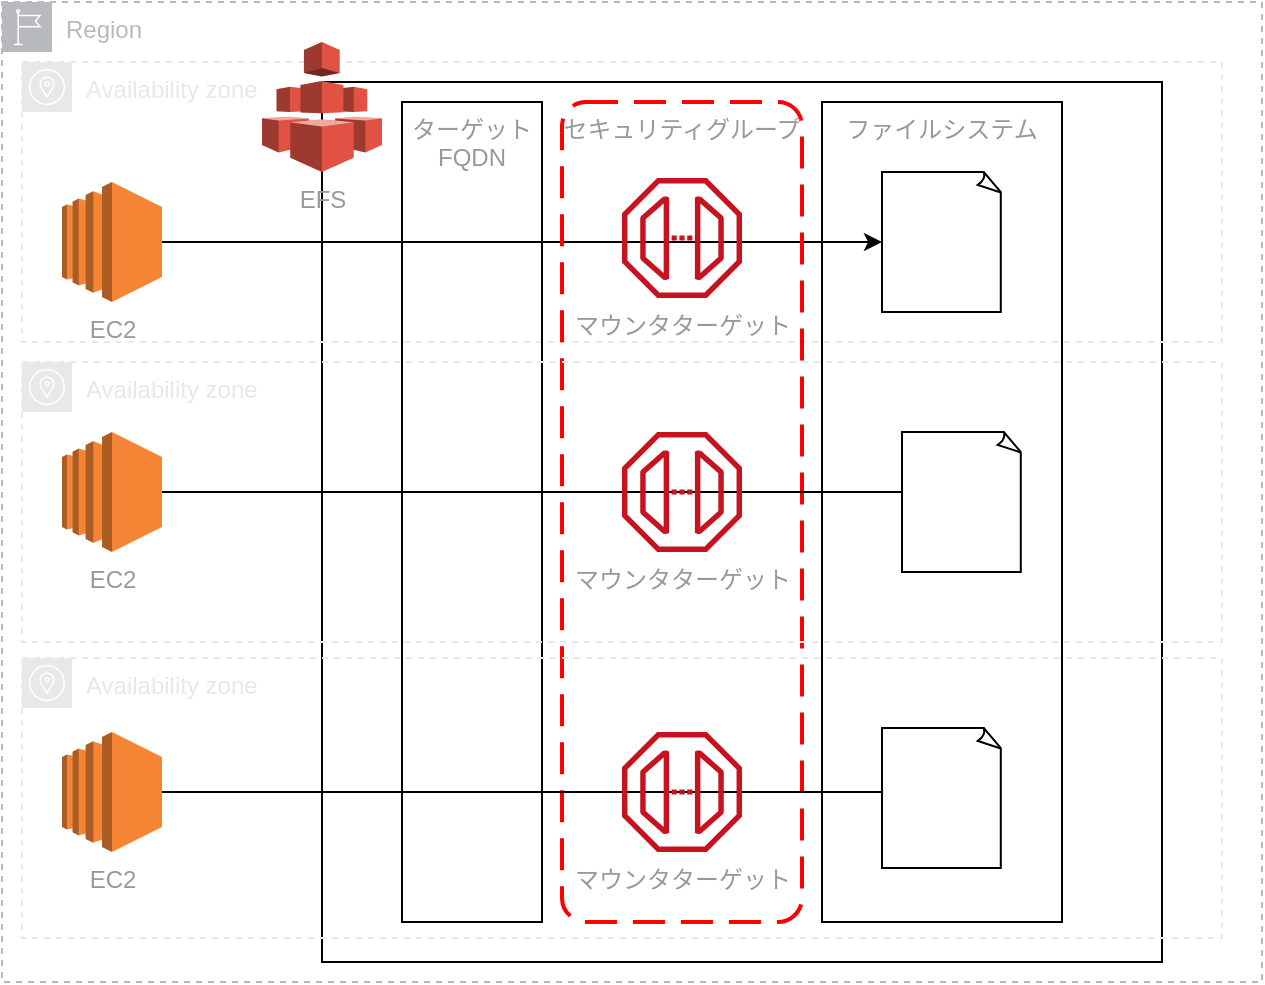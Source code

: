 <mxfile>
    <diagram id="18Yam5CqPNlsGFHrWVM9" name="EFSの構成要素">
        <mxGraphModel dx="1422" dy="830" grid="1" gridSize="10" guides="1" tooltips="1" connect="1" arrows="1" fold="1" page="1" pageScale="1" pageWidth="827" pageHeight="1169" math="0" shadow="0">
            <root>
                <mxCell id="-505NrgO73npUM62k7Go-0"/>
                <mxCell id="-505NrgO73npUM62k7Go-1" parent="-505NrgO73npUM62k7Go-0"/>
                <mxCell id="oRA-MB3M90CwGi-FHDS5-10" value="ファイルシステム" style="rounded=0;whiteSpace=wrap;html=1;fillColor=none;verticalAlign=top;fontColor=#999999;" vertex="1" parent="-505NrgO73npUM62k7Go-1">
                    <mxGeometry x="420" y="60" width="120" height="410" as="geometry"/>
                </mxCell>
                <mxCell id="oRA-MB3M90CwGi-FHDS5-4" value="" style="rounded=0;whiteSpace=wrap;html=1;fillColor=none;" vertex="1" parent="-505NrgO73npUM62k7Go-1">
                    <mxGeometry x="170" y="50" width="420" height="440" as="geometry"/>
                </mxCell>
                <mxCell id="-505NrgO73npUM62k7Go-2" value="Region" style="outlineConnect=0;gradientColor=none;html=1;whiteSpace=wrap;fontSize=12;fontStyle=0;shape=mxgraph.aws4.group;grIcon=mxgraph.aws4.group_region;strokeColor=#B6BABF;fillColor=none;verticalAlign=top;align=left;spacingLeft=30;fontColor=#B6BABF;dashed=1;" vertex="1" parent="-505NrgO73npUM62k7Go-1">
                    <mxGeometry x="10" y="10" width="630" height="490" as="geometry"/>
                </mxCell>
                <mxCell id="-505NrgO73npUM62k7Go-3" value="Availability zone" style="outlineConnect=0;gradientColor=none;html=1;whiteSpace=wrap;fontSize=12;fontStyle=0;shape=mxgraph.aws4.group;grIcon=mxgraph.aws4.group_availability_zone;strokeColor=#E8E8E8;fillColor=none;verticalAlign=top;align=left;spacingLeft=30;fontColor=#E8E8E8;dashed=1;" vertex="1" parent="-505NrgO73npUM62k7Go-1">
                    <mxGeometry x="20" y="40" width="600" height="140" as="geometry"/>
                </mxCell>
                <mxCell id="oRA-MB3M90CwGi-FHDS5-13" style="edgeStyle=orthogonalEdgeStyle;rounded=0;orthogonalLoop=1;jettySize=auto;html=1;entryX=0;entryY=0.5;entryDx=0;entryDy=0;entryPerimeter=0;fontColor=#999999;" edge="1" parent="-505NrgO73npUM62k7Go-1" source="-505NrgO73npUM62k7Go-4" target="oRA-MB3M90CwGi-FHDS5-3">
                    <mxGeometry relative="1" as="geometry"/>
                </mxCell>
                <mxCell id="-505NrgO73npUM62k7Go-4" value="&lt;font color=&quot;#999999&quot;&gt;EC2&lt;/font&gt;" style="outlineConnect=0;dashed=0;verticalLabelPosition=bottom;verticalAlign=top;align=center;html=1;shape=mxgraph.aws3.ec2;fillColor=#F58534;gradientColor=none;" vertex="1" parent="-505NrgO73npUM62k7Go-1">
                    <mxGeometry x="40" y="100" width="50" height="60" as="geometry"/>
                </mxCell>
                <mxCell id="oRA-MB3M90CwGi-FHDS5-0" value="&lt;font color=&quot;#999999&quot;&gt;マウンタターゲット&lt;/font&gt;" style="outlineConnect=0;fontColor=#232F3E;gradientColor=none;fillColor=#C7131F;strokeColor=none;dashed=0;verticalLabelPosition=bottom;verticalAlign=top;align=center;html=1;fontSize=12;fontStyle=0;aspect=fixed;shape=mxgraph.aws4.endpoint;" vertex="1" parent="-505NrgO73npUM62k7Go-1">
                    <mxGeometry x="320" y="98" width="60" height="60" as="geometry"/>
                </mxCell>
                <mxCell id="oRA-MB3M90CwGi-FHDS5-3" value="" style="whiteSpace=wrap;html=1;shape=mxgraph.basic.document" vertex="1" parent="-505NrgO73npUM62k7Go-1">
                    <mxGeometry x="450" y="95" width="60" height="70" as="geometry"/>
                </mxCell>
                <mxCell id="-505NrgO73npUM62k7Go-6" value="&lt;font color=&quot;#999999&quot;&gt;EFS&lt;/font&gt;" style="outlineConnect=0;dashed=0;verticalLabelPosition=bottom;verticalAlign=top;align=center;html=1;shape=mxgraph.aws3.efs;fillColor=#E05243;gradientColor=none;" vertex="1" parent="-505NrgO73npUM62k7Go-1">
                    <mxGeometry x="140" y="30" width="60" height="65" as="geometry"/>
                </mxCell>
                <mxCell id="oRA-MB3M90CwGi-FHDS5-5" value="セキュリティグループ" style="rounded=1;arcSize=10;dashed=1;strokeColor=#ff0000;fillColor=none;gradientColor=none;dashPattern=8 4;strokeWidth=2;verticalAlign=top;fontColor=#999999;" vertex="1" parent="-505NrgO73npUM62k7Go-1">
                    <mxGeometry x="290" y="60" width="120" height="410" as="geometry"/>
                </mxCell>
                <mxCell id="-505NrgO73npUM62k7Go-8" value="ターゲット&lt;br&gt;FQDN" style="rounded=0;whiteSpace=wrap;html=1;fillColor=none;fontColor=#999999;verticalAlign=top;" vertex="1" parent="-505NrgO73npUM62k7Go-1">
                    <mxGeometry x="210" y="60" width="70" height="410" as="geometry"/>
                </mxCell>
                <mxCell id="oRA-MB3M90CwGi-FHDS5-14" value="Availability zone" style="outlineConnect=0;gradientColor=none;html=1;whiteSpace=wrap;fontSize=12;fontStyle=0;shape=mxgraph.aws4.group;grIcon=mxgraph.aws4.group_availability_zone;strokeColor=#E8E8E8;fillColor=none;verticalAlign=top;align=left;spacingLeft=30;fontColor=#E8E8E8;dashed=1;" vertex="1" parent="-505NrgO73npUM62k7Go-1">
                    <mxGeometry x="20" y="190" width="600" height="140" as="geometry"/>
                </mxCell>
                <mxCell id="oRA-MB3M90CwGi-FHDS5-15" style="edgeStyle=orthogonalEdgeStyle;rounded=0;orthogonalLoop=1;jettySize=auto;html=1;entryX=0;entryY=0.5;entryDx=0;entryDy=0;entryPerimeter=0;fontColor=#999999;" edge="1" parent="-505NrgO73npUM62k7Go-1" source="oRA-MB3M90CwGi-FHDS5-16" target="oRA-MB3M90CwGi-FHDS5-18">
                    <mxGeometry relative="1" as="geometry">
                        <Array as="points">
                            <mxPoint x="470" y="255"/>
                            <mxPoint x="470" y="260"/>
                        </Array>
                    </mxGeometry>
                </mxCell>
                <mxCell id="oRA-MB3M90CwGi-FHDS5-16" value="&lt;font color=&quot;#999999&quot;&gt;EC2&lt;/font&gt;" style="outlineConnect=0;dashed=0;verticalLabelPosition=bottom;verticalAlign=top;align=center;html=1;shape=mxgraph.aws3.ec2;fillColor=#F58534;gradientColor=none;" vertex="1" parent="-505NrgO73npUM62k7Go-1">
                    <mxGeometry x="40" y="225" width="50" height="60" as="geometry"/>
                </mxCell>
                <mxCell id="oRA-MB3M90CwGi-FHDS5-17" value="&lt;font color=&quot;#999999&quot;&gt;マウンタターゲット&lt;/font&gt;" style="outlineConnect=0;fontColor=#232F3E;gradientColor=none;fillColor=#C7131F;strokeColor=none;dashed=0;verticalLabelPosition=bottom;verticalAlign=top;align=center;html=1;fontSize=12;fontStyle=0;aspect=fixed;shape=mxgraph.aws4.endpoint;" vertex="1" parent="-505NrgO73npUM62k7Go-1">
                    <mxGeometry x="320" y="225" width="60" height="60" as="geometry"/>
                </mxCell>
                <mxCell id="oRA-MB3M90CwGi-FHDS5-18" value="" style="whiteSpace=wrap;html=1;shape=mxgraph.basic.document" vertex="1" parent="-505NrgO73npUM62k7Go-1">
                    <mxGeometry x="460" y="225" width="60" height="70" as="geometry"/>
                </mxCell>
                <mxCell id="oRA-MB3M90CwGi-FHDS5-19" value="Availability zone" style="outlineConnect=0;gradientColor=none;html=1;whiteSpace=wrap;fontSize=12;fontStyle=0;shape=mxgraph.aws4.group;grIcon=mxgraph.aws4.group_availability_zone;strokeColor=#E8E8E8;fillColor=none;verticalAlign=top;align=left;spacingLeft=30;fontColor=#E8E8E8;dashed=1;" vertex="1" parent="-505NrgO73npUM62k7Go-1">
                    <mxGeometry x="20" y="338" width="600" height="140" as="geometry"/>
                </mxCell>
                <mxCell id="oRA-MB3M90CwGi-FHDS5-20" style="edgeStyle=orthogonalEdgeStyle;rounded=0;orthogonalLoop=1;jettySize=auto;html=1;entryX=0;entryY=0.5;entryDx=0;entryDy=0;entryPerimeter=0;fontColor=#999999;" edge="1" parent="-505NrgO73npUM62k7Go-1" source="oRA-MB3M90CwGi-FHDS5-21" target="oRA-MB3M90CwGi-FHDS5-23">
                    <mxGeometry relative="1" as="geometry">
                        <Array as="points">
                            <mxPoint x="460" y="405"/>
                            <mxPoint x="460" y="408"/>
                        </Array>
                    </mxGeometry>
                </mxCell>
                <mxCell id="oRA-MB3M90CwGi-FHDS5-21" value="&lt;font color=&quot;#999999&quot;&gt;EC2&lt;/font&gt;" style="outlineConnect=0;dashed=0;verticalLabelPosition=bottom;verticalAlign=top;align=center;html=1;shape=mxgraph.aws3.ec2;fillColor=#F58534;gradientColor=none;" vertex="1" parent="-505NrgO73npUM62k7Go-1">
                    <mxGeometry x="40" y="375" width="50" height="60" as="geometry"/>
                </mxCell>
                <mxCell id="oRA-MB3M90CwGi-FHDS5-22" value="&lt;font color=&quot;#999999&quot;&gt;マウンタターゲット&lt;/font&gt;" style="outlineConnect=0;fontColor=#232F3E;gradientColor=none;fillColor=#C7131F;strokeColor=none;dashed=0;verticalLabelPosition=bottom;verticalAlign=top;align=center;html=1;fontSize=12;fontStyle=0;aspect=fixed;shape=mxgraph.aws4.endpoint;" vertex="1" parent="-505NrgO73npUM62k7Go-1">
                    <mxGeometry x="320" y="375" width="60" height="60" as="geometry"/>
                </mxCell>
                <mxCell id="oRA-MB3M90CwGi-FHDS5-23" value="" style="whiteSpace=wrap;html=1;shape=mxgraph.basic.document" vertex="1" parent="-505NrgO73npUM62k7Go-1">
                    <mxGeometry x="450" y="373" width="60" height="70" as="geometry"/>
                </mxCell>
            </root>
        </mxGraphModel>
    </diagram>
    <diagram id="dI7genf-TWRrX6Eq--JQ" name="EBS">
        <mxGraphModel dx="1422" dy="830" grid="1" gridSize="10" guides="1" tooltips="1" connect="1" arrows="1" fold="1" page="1" pageScale="1" pageWidth="827" pageHeight="1169" math="0" shadow="0">
            <root>
                <mxCell id="-TOKuqePsQWuJ8zjLpDi-0"/>
                <mxCell id="-TOKuqePsQWuJ8zjLpDi-1" parent="-TOKuqePsQWuJ8zjLpDi-0"/>
                <mxCell id="-TOKuqePsQWuJ8zjLpDi-17" value="Region" style="outlineConnect=0;gradientColor=none;html=1;whiteSpace=wrap;fontSize=12;fontStyle=0;shape=mxgraph.aws4.group;grIcon=mxgraph.aws4.group_region;strokeColor=#B6BABF;fillColor=none;verticalAlign=top;align=left;spacingLeft=30;fontColor=#B6BABF;dashed=1;" parent="-TOKuqePsQWuJ8zjLpDi-1" vertex="1">
                    <mxGeometry x="250" y="10" width="210" height="370" as="geometry"/>
                </mxCell>
                <mxCell id="-TOKuqePsQWuJ8zjLpDi-19" value="Availability zone" style="outlineConnect=0;gradientColor=none;html=1;whiteSpace=wrap;fontSize=12;fontStyle=0;shape=mxgraph.aws4.group;grIcon=mxgraph.aws4.group_availability_zone;fillColor=none;verticalAlign=top;align=left;spacingLeft=30;fontColor=#545B64;dashed=1;strokeColor=#999999;" parent="-TOKuqePsQWuJ8zjLpDi-1" vertex="1">
                    <mxGeometry x="360" y="40" width="90" height="240" as="geometry"/>
                </mxCell>
                <mxCell id="-TOKuqePsQWuJ8zjLpDi-2" value="Region" style="outlineConnect=0;gradientColor=none;html=1;whiteSpace=wrap;fontSize=12;fontStyle=0;shape=mxgraph.aws4.group;grIcon=mxgraph.aws4.group_region;strokeColor=#B6BABF;fillColor=none;verticalAlign=top;align=left;spacingLeft=30;fontColor=#B6BABF;dashed=1;" parent="-TOKuqePsQWuJ8zjLpDi-1" vertex="1">
                    <mxGeometry x="20" y="10" width="210" height="280" as="geometry"/>
                </mxCell>
                <mxCell id="-TOKuqePsQWuJ8zjLpDi-11" value="Availability zone" style="outlineConnect=0;gradientColor=none;html=1;whiteSpace=wrap;fontSize=12;fontStyle=0;shape=mxgraph.aws4.group;grIcon=mxgraph.aws4.group_availability_zone;fillColor=none;verticalAlign=top;align=left;spacingLeft=30;fontColor=#545B64;dashed=1;strokeColor=#999999;" parent="-TOKuqePsQWuJ8zjLpDi-1" vertex="1">
                    <mxGeometry x="30" y="40" width="90" height="240" as="geometry"/>
                </mxCell>
                <mxCell id="-TOKuqePsQWuJ8zjLpDi-12" value="Availability zone" style="outlineConnect=0;gradientColor=none;html=1;whiteSpace=wrap;fontSize=12;fontStyle=0;shape=mxgraph.aws4.group;grIcon=mxgraph.aws4.group_availability_zone;fillColor=none;verticalAlign=top;align=left;spacingLeft=30;fontColor=#545B64;dashed=1;strokeColor=#999999;" parent="-TOKuqePsQWuJ8zjLpDi-1" vertex="1">
                    <mxGeometry x="130" y="40" width="90" height="240" as="geometry"/>
                </mxCell>
                <mxCell id="-TOKuqePsQWuJ8zjLpDi-13" value="〇" style="edgeStyle=orthogonalEdgeStyle;rounded=0;orthogonalLoop=1;jettySize=auto;html=1;fontColor=#999999;" parent="-TOKuqePsQWuJ8zjLpDi-1" source="-TOKuqePsQWuJ8zjLpDi-3" target="-TOKuqePsQWuJ8zjLpDi-9" edge="1">
                    <mxGeometry relative="1" as="geometry"/>
                </mxCell>
                <mxCell id="-TOKuqePsQWuJ8zjLpDi-3" value="&lt;font color=&quot;#999999&quot;&gt;EC2&lt;/font&gt;" style="outlineConnect=0;dashed=0;verticalLabelPosition=bottom;verticalAlign=top;align=center;html=1;shape=mxgraph.aws3.ec2;fillColor=#F58534;gradientColor=none;" parent="-TOKuqePsQWuJ8zjLpDi-1" vertex="1">
                    <mxGeometry x="50" y="80" width="50" height="60" as="geometry"/>
                </mxCell>
                <mxCell id="-TOKuqePsQWuJ8zjLpDi-16" value="✕" style="edgeStyle=orthogonalEdgeStyle;rounded=0;orthogonalLoop=1;jettySize=auto;html=1;entryX=0.75;entryY=0;entryDx=0;entryDy=0;entryPerimeter=0;fontColor=#999999;" parent="-TOKuqePsQWuJ8zjLpDi-1" source="-TOKuqePsQWuJ8zjLpDi-4" target="-TOKuqePsQWuJ8zjLpDi-9" edge="1">
                    <mxGeometry relative="1" as="geometry">
                        <Array as="points">
                            <mxPoint x="175" y="170"/>
                            <mxPoint x="90" y="170"/>
                        </Array>
                    </mxGeometry>
                </mxCell>
                <mxCell id="-TOKuqePsQWuJ8zjLpDi-4" value="&lt;font color=&quot;#999999&quot;&gt;EC2&lt;/font&gt;" style="outlineConnect=0;dashed=0;verticalLabelPosition=bottom;verticalAlign=top;align=center;html=1;shape=mxgraph.aws3.ec2;fillColor=#F58534;gradientColor=none;" parent="-TOKuqePsQWuJ8zjLpDi-1" vertex="1">
                    <mxGeometry x="150" y="80" width="50" height="60" as="geometry"/>
                </mxCell>
                <mxCell id="-TOKuqePsQWuJ8zjLpDi-8" value="&lt;font color=&quot;#999999&quot;&gt;EBS&lt;/font&gt;" style="points=[[0,0,0],[0.25,0,0],[0.5,0,0],[0.75,0,0],[1,0,0],[0,1,0],[0.25,1,0],[0.5,1,0],[0.75,1,0],[1,1,0],[0,0.25,0],[0,0.5,0],[0,0.75,0],[1,0.25,0],[1,0.5,0],[1,0.75,0]];outlineConnect=0;fontColor=#232F3E;gradientColor=#60A337;gradientDirection=north;fillColor=#277116;strokeColor=#ffffff;dashed=0;verticalLabelPosition=bottom;verticalAlign=top;align=center;html=1;fontSize=12;fontStyle=0;aspect=fixed;shape=mxgraph.aws4.resourceIcon;resIcon=mxgraph.aws4.elastic_block_store;" parent="-TOKuqePsQWuJ8zjLpDi-1" vertex="1">
                    <mxGeometry x="375" y="190" width="60" height="60" as="geometry"/>
                </mxCell>
                <mxCell id="-TOKuqePsQWuJ8zjLpDi-9" value="&lt;font color=&quot;#999999&quot;&gt;EBS&lt;/font&gt;" style="points=[[0,0,0],[0.25,0,0],[0.5,0,0],[0.75,0,0],[1,0,0],[0,1,0],[0.25,1,0],[0.5,1,0],[0.75,1,0],[1,1,0],[0,0.25,0],[0,0.5,0],[0,0.75,0],[1,0.25,0],[1,0.5,0],[1,0.75,0]];outlineConnect=0;fontColor=#232F3E;gradientColor=#60A337;gradientDirection=north;fillColor=#277116;strokeColor=#ffffff;dashed=0;verticalLabelPosition=bottom;verticalAlign=top;align=center;html=1;fontSize=12;fontStyle=0;aspect=fixed;shape=mxgraph.aws4.resourceIcon;resIcon=mxgraph.aws4.elastic_block_store;" parent="-TOKuqePsQWuJ8zjLpDi-1" vertex="1">
                    <mxGeometry x="45" y="190" width="60" height="60" as="geometry"/>
                </mxCell>
                <mxCell id="-TOKuqePsQWuJ8zjLpDi-34" style="edgeStyle=orthogonalEdgeStyle;rounded=0;orthogonalLoop=1;jettySize=auto;html=1;exitX=1;exitY=0.5;exitDx=0;exitDy=0;exitPerimeter=0;" parent="-TOKuqePsQWuJ8zjLpDi-1" source="-TOKuqePsQWuJ8zjLpDi-10" target="-TOKuqePsQWuJ8zjLpDi-8" edge="1">
                    <mxGeometry relative="1" as="geometry"/>
                </mxCell>
                <mxCell id="-TOKuqePsQWuJ8zjLpDi-10" value="&lt;font color=&quot;#999999&quot;&gt;スナップショット&lt;/font&gt;" style="points=[[0,0,0],[0.25,0,0],[0.5,0,0],[0.75,0,0],[1,0,0],[0,1,0],[0.25,1,0],[0.5,1,0],[0.75,1,0],[1,1,0],[0,0.25,0],[0,0.5,0],[0,0.75,0],[1,0.25,0],[1,0.5,0],[1,0.75,0]];outlineConnect=0;fontColor=#232F3E;gradientColor=#60A337;gradientDirection=north;fillColor=#277116;strokeColor=#ffffff;dashed=0;verticalLabelPosition=bottom;verticalAlign=top;align=center;html=1;fontSize=12;fontStyle=0;aspect=fixed;shape=mxgraph.aws4.resourceIcon;resIcon=mxgraph.aws4.s3;" parent="-TOKuqePsQWuJ8zjLpDi-1" vertex="1">
                    <mxGeometry x="325" y="290" width="60" height="60" as="geometry"/>
                </mxCell>
                <mxCell id="-TOKuqePsQWuJ8zjLpDi-18" value="Availability zone" style="outlineConnect=0;gradientColor=none;html=1;whiteSpace=wrap;fontSize=12;fontStyle=0;shape=mxgraph.aws4.group;grIcon=mxgraph.aws4.group_availability_zone;fillColor=none;verticalAlign=top;align=left;spacingLeft=30;fontColor=#545B64;dashed=1;strokeColor=#999999;" parent="-TOKuqePsQWuJ8zjLpDi-1" vertex="1">
                    <mxGeometry x="260" y="40" width="90" height="240" as="geometry"/>
                </mxCell>
                <mxCell id="-TOKuqePsQWuJ8zjLpDi-22" value="✕" style="edgeStyle=orthogonalEdgeStyle;rounded=0;orthogonalLoop=1;jettySize=auto;html=1;entryX=0.75;entryY=0;entryDx=0;entryDy=0;entryPerimeter=0;" parent="-TOKuqePsQWuJ8zjLpDi-1" source="-TOKuqePsQWuJ8zjLpDi-23" target="-TOKuqePsQWuJ8zjLpDi-24" edge="1">
                    <mxGeometry relative="1" as="geometry">
                        <Array as="points">
                            <mxPoint x="405" y="170"/>
                            <mxPoint x="320" y="170"/>
                        </Array>
                    </mxGeometry>
                </mxCell>
                <mxCell id="-TOKuqePsQWuJ8zjLpDi-30" style="edgeStyle=orthogonalEdgeStyle;rounded=0;orthogonalLoop=1;jettySize=auto;html=1;entryX=0.5;entryY=0;entryDx=0;entryDy=0;entryPerimeter=0;" parent="-TOKuqePsQWuJ8zjLpDi-1" source="-TOKuqePsQWuJ8zjLpDi-23" target="-TOKuqePsQWuJ8zjLpDi-8" edge="1">
                    <mxGeometry relative="1" as="geometry"/>
                </mxCell>
                <mxCell id="-TOKuqePsQWuJ8zjLpDi-23" value="&lt;font color=&quot;#999999&quot;&gt;EC2&lt;/font&gt;" style="outlineConnect=0;dashed=0;verticalLabelPosition=bottom;verticalAlign=top;align=center;html=1;shape=mxgraph.aws3.ec2;fillColor=#F58534;gradientColor=none;" parent="-TOKuqePsQWuJ8zjLpDi-1" vertex="1">
                    <mxGeometry x="380" y="80" width="50" height="60" as="geometry"/>
                </mxCell>
                <mxCell id="-TOKuqePsQWuJ8zjLpDi-32" style="edgeStyle=orthogonalEdgeStyle;rounded=0;orthogonalLoop=1;jettySize=auto;html=1;entryX=0;entryY=0.5;entryDx=0;entryDy=0;entryPerimeter=0;" parent="-TOKuqePsQWuJ8zjLpDi-1" source="-TOKuqePsQWuJ8zjLpDi-24" target="-TOKuqePsQWuJ8zjLpDi-10" edge="1">
                    <mxGeometry relative="1" as="geometry"/>
                </mxCell>
                <mxCell id="-TOKuqePsQWuJ8zjLpDi-24" value="&lt;font color=&quot;#999999&quot;&gt;EBS&lt;/font&gt;" style="points=[[0,0,0],[0.25,0,0],[0.5,0,0],[0.75,0,0],[1,0,0],[0,1,0],[0.25,1,0],[0.5,1,0],[0.75,1,0],[1,1,0],[0,0.25,0],[0,0.5,0],[0,0.75,0],[1,0.25,0],[1,0.5,0],[1,0.75,0]];outlineConnect=0;fontColor=#232F3E;gradientColor=#60A337;gradientDirection=north;fillColor=#277116;strokeColor=#ffffff;dashed=0;verticalLabelPosition=bottom;verticalAlign=top;align=center;html=1;fontSize=12;fontStyle=0;aspect=fixed;shape=mxgraph.aws4.resourceIcon;resIcon=mxgraph.aws4.elastic_block_store;" parent="-TOKuqePsQWuJ8zjLpDi-1" vertex="1">
                    <mxGeometry x="275" y="190" width="60" height="60" as="geometry"/>
                </mxCell>
                <mxCell id="-TOKuqePsQWuJ8zjLpDi-37" value="①スナップショットの作成" style="text;html=1;strokeColor=none;fillColor=none;align=center;verticalAlign=middle;whiteSpace=wrap;rounded=0;fontColor=#999999;" parent="-TOKuqePsQWuJ8zjLpDi-1" vertex="1">
                    <mxGeometry x="210" y="300" width="120" height="20" as="geometry"/>
                </mxCell>
                <mxCell id="-TOKuqePsQWuJ8zjLpDi-39" value="②スナップショットからEBSボリュームを作成" style="text;html=1;strokeColor=none;fillColor=none;align=center;verticalAlign=middle;whiteSpace=wrap;rounded=0;fontColor=#999999;" parent="-TOKuqePsQWuJ8zjLpDi-1" vertex="1">
                    <mxGeometry x="385" y="300" width="140" height="20" as="geometry"/>
                </mxCell>
                <mxCell id="-TOKuqePsQWuJ8zjLpDi-40" value="③EC2に&lt;br&gt;アタッチ" style="text;html=1;strokeColor=none;fillColor=none;align=center;verticalAlign=middle;whiteSpace=wrap;rounded=0;fontColor=#999999;" parent="-TOKuqePsQWuJ8zjLpDi-1" vertex="1">
                    <mxGeometry x="395" y="150" width="120" height="20" as="geometry"/>
                </mxCell>
                <mxCell id="-TOKuqePsQWuJ8zjLpDi-44" value="〇" style="edgeStyle=orthogonalEdgeStyle;rounded=0;orthogonalLoop=1;jettySize=auto;html=1;entryX=0.5;entryY=0;entryDx=0;entryDy=0;entryPerimeter=0;fontColor=#999999;" parent="-TOKuqePsQWuJ8zjLpDi-1" source="-TOKuqePsQWuJ8zjLpDi-43" target="-TOKuqePsQWuJ8zjLpDi-24" edge="1">
                    <mxGeometry relative="1" as="geometry"/>
                </mxCell>
                <mxCell id="-TOKuqePsQWuJ8zjLpDi-43" value="&lt;font color=&quot;#999999&quot;&gt;EC2&lt;/font&gt;" style="outlineConnect=0;dashed=0;verticalLabelPosition=bottom;verticalAlign=top;align=center;html=1;shape=mxgraph.aws3.ec2;fillColor=#F58534;gradientColor=none;" parent="-TOKuqePsQWuJ8zjLpDi-1" vertex="1">
                    <mxGeometry x="280" y="80" width="50" height="60" as="geometry"/>
                </mxCell>
            </root>
        </mxGraphModel>
    </diagram>
    <diagram id="PL-W21-AdWrIs5gOPAiE" name="ECSの概要">
        &#xa;
        <mxGraphModel dx="1422" dy="830" grid="1" gridSize="10" guides="1" tooltips="1" connect="1" arrows="1" fold="1" page="1" pageScale="1" pageWidth="827" pageHeight="1169" math="0" shadow="0">
            &#xa;
            <root>
                &#xa;
                <mxCell id="v-Ei2orhvDABPO7XCgrF-0"/>
                &#xa;
                <mxCell id="v-Ei2orhvDABPO7XCgrF-1" parent="v-Ei2orhvDABPO7XCgrF-0"/>
                &#xa;
                <mxCell id="22" value="" style="shape=partialRectangle;whiteSpace=wrap;html=1;bottom=1;right=1;left=1;top=0;fillColor=none;routingCenterX=-0.5;strokeColor=#999999;fontColor=#999999;" parent="v-Ei2orhvDABPO7XCgrF-1" vertex="1">
                    &#xa;
                    <mxGeometry x="20" y="340" width="150" height="30" as="geometry"/>
                    &#xa;
                </mxCell>
                &#xa;
                <mxCell id="15" style="edgeStyle=orthogonalEdgeStyle;rounded=0;orthogonalLoop=1;jettySize=auto;html=1;fontColor=#999999;" parent="v-Ei2orhvDABPO7XCgrF-1" source="0" target="5" edge="1">
                    &#xa;
                    <mxGeometry relative="1" as="geometry">
                        &#xa;
                        <Array as="points">
                            &#xa;
                            <mxPoint x="95" y="200"/>
                            &#xa;
                            <mxPoint x="50" y="200"/>
                            &#xa;
                        </Array>
                        &#xa;
                    </mxGeometry>
                    &#xa;
                </mxCell>
                &#xa;
                <mxCell id="18" style="edgeStyle=orthogonalEdgeStyle;rounded=0;orthogonalLoop=1;jettySize=auto;html=1;exitX=0.5;exitY=1;exitDx=0;exitDy=0;exitPerimeter=0;fontColor=#999999;" parent="v-Ei2orhvDABPO7XCgrF-1" source="0" target="11" edge="1">
                    &#xa;
                    <mxGeometry relative="1" as="geometry">
                        &#xa;
                        <Array as="points">
                            &#xa;
                            <mxPoint x="95" y="200"/>
                            &#xa;
                            <mxPoint x="240" y="200"/>
                            &#xa;
                        </Array>
                        &#xa;
                    </mxGeometry>
                    &#xa;
                </mxCell>
                &#xa;
                <mxCell id="0" value="&lt;div style=&quot;text-align: center&quot;&gt;&lt;font&gt;Task Definition&lt;/font&gt;&lt;/div&gt;&lt;font&gt;&lt;br&gt;{&lt;br&gt;&amp;nbsp; &amp;nbsp; &quot;containerDefinitions&quot;: [&lt;br&gt;&amp;nbsp; &amp;nbsp; ...&lt;br&gt;&amp;nbsp; &amp;nbsp; ...&lt;br&gt;&amp;nbsp; &amp;nbsp; ]&lt;br&gt;}&lt;/font&gt;" style="shape=note;whiteSpace=wrap;html=1;backgroundOutline=1;darkOpacity=0.05;align=left;strokeColor=#999999;fontColor=#999999;" parent="v-Ei2orhvDABPO7XCgrF-1" vertex="1">
                    &#xa;
                    <mxGeometry x="20" y="40" width="150" height="130" as="geometry"/>
                    &#xa;
                </mxCell>
                &#xa;
                <mxCell id="4" value="" style="edgeStyle=orthogonalEdgeStyle;rounded=0;orthogonalLoop=1;jettySize=auto;html=1;fontColor=#999999;labelBackgroundColor=none;" parent="v-Ei2orhvDABPO7XCgrF-1" source="1" target="0" edge="1">
                    &#xa;
                    <mxGeometry relative="1" as="geometry">
                        &#xa;
                        <Array as="points">
                            &#xa;
                            <mxPoint x="210" y="80"/>
                            &#xa;
                            <mxPoint x="210" y="105"/>
                            &#xa;
                        </Array>
                        &#xa;
                    </mxGeometry>
                    &#xa;
                </mxCell>
                &#xa;
                <mxCell id="7" value="Web&lt;br&gt;×2" style="edgeLabel;html=1;align=center;verticalAlign=middle;resizable=0;points=[];fontColor=#999999;labelBackgroundColor=none;" parent="4" vertex="1" connectable="0">
                    &#xa;
                    <mxGeometry x="0.423" y="-3" relative="1" as="geometry">
                        &#xa;
                        <mxPoint as="offset"/>
                        &#xa;
                    </mxGeometry>
                    &#xa;
                </mxCell>
                &#xa;
                <mxCell id="1" value="&lt;font&gt;Service&lt;/font&gt;" style="outlineConnect=0;gradientColor=none;strokeColor=none;dashed=0;verticalLabelPosition=bottom;verticalAlign=top;align=center;html=1;fontSize=12;fontStyle=0;aspect=fixed;pointerEvents=1;shape=mxgraph.aws4.ecs_task;fillColor=#999999;fontColor=#999999;" parent="v-Ei2orhvDABPO7XCgrF-1" vertex="1">
                    &#xa;
                    <mxGeometry x="229.75" y="40" width="60" height="79.33" as="geometry"/>
                    &#xa;
                </mxCell>
                &#xa;
                <mxCell id="17" value="" style="edgeStyle=orthogonalEdgeStyle;rounded=0;orthogonalLoop=1;jettySize=auto;html=1;fontColor=#999999;" parent="v-Ei2orhvDABPO7XCgrF-1" source="5" target="10" edge="1">
                    &#xa;
                    <mxGeometry relative="1" as="geometry"/>
                    &#xa;
                </mxCell>
                &#xa;
                <mxCell id="5" value="&lt;font&gt;Task(Web)&lt;/font&gt;" style="outlineConnect=0;gradientColor=none;strokeColor=none;dashed=0;verticalLabelPosition=bottom;verticalAlign=top;align=center;html=1;fontSize=12;fontStyle=0;aspect=fixed;pointerEvents=1;shape=mxgraph.aws4.ecs_task;fillColor=#999999;fontColor=#999999;" parent="v-Ei2orhvDABPO7XCgrF-1" vertex="1">
                    &#xa;
                    <mxGeometry x="20" y="220" width="60.51" height="80" as="geometry"/>
                    &#xa;
                </mxCell>
                &#xa;
                <mxCell id="16" value="" style="edgeStyle=orthogonalEdgeStyle;rounded=0;orthogonalLoop=1;jettySize=auto;html=1;fontColor=#999999;" parent="v-Ei2orhvDABPO7XCgrF-1" source="10" target="5" edge="1">
                    &#xa;
                    <mxGeometry relative="1" as="geometry"/>
                    &#xa;
                </mxCell>
                &#xa;
                <mxCell id="10" value="&lt;font&gt;Task(Redis)&lt;/font&gt;" style="outlineConnect=0;gradientColor=none;strokeColor=none;dashed=0;verticalLabelPosition=bottom;verticalAlign=top;align=center;html=1;fontSize=12;fontStyle=0;aspect=fixed;pointerEvents=1;shape=mxgraph.aws4.ecs_task;fillColor=#999999;fontColor=#999999;" parent="v-Ei2orhvDABPO7XCgrF-1" vertex="1">
                    &#xa;
                    <mxGeometry x="109.49" y="220" width="60.51" height="80" as="geometry"/>
                    &#xa;
                </mxCell>
                &#xa;
                <mxCell id="11" value="&lt;font&gt;Task(Web)&lt;/font&gt;" style="outlineConnect=0;gradientColor=none;strokeColor=none;dashed=0;verticalLabelPosition=bottom;verticalAlign=top;align=center;html=1;fontSize=12;fontStyle=0;aspect=fixed;pointerEvents=1;shape=mxgraph.aws4.ecs_task;fillColor=#999999;fontColor=#999999;" parent="v-Ei2orhvDABPO7XCgrF-1" vertex="1">
                    &#xa;
                    <mxGeometry x="200" y="220" width="60.51" height="80" as="geometry"/>
                    &#xa;
                </mxCell>
                &#xa;
                <mxCell id="19" value="EC2 Cluster" style="outlineConnect=0;dashed=0;verticalLabelPosition=bottom;verticalAlign=top;align=center;html=1;shape=mxgraph.aws3.ec2;fillColor=#F58534;gradientColor=none;strokeColor=#999999;fontColor=#999999;" parent="v-Ei2orhvDABPO7XCgrF-1" vertex="1">
                    &#xa;
                    <mxGeometry x="71.75" y="340" width="46.5" height="53" as="geometry"/>
                    &#xa;
                </mxCell>
                &#xa;
                <mxCell id="23" value="" style="shape=partialRectangle;whiteSpace=wrap;html=1;bottom=1;right=1;left=1;top=0;fillColor=none;routingCenterX=-0.5;strokeColor=#999999;fontColor=#999999;" parent="v-Ei2orhvDABPO7XCgrF-1" vertex="1">
                    &#xa;
                    <mxGeometry x="190" y="340" width="150" height="30" as="geometry"/>
                    &#xa;
                </mxCell>
                &#xa;
                <mxCell id="21" value="EC2 Cluster" style="outlineConnect=0;dashed=0;verticalLabelPosition=bottom;verticalAlign=top;align=center;html=1;shape=mxgraph.aws3.ec2;fillColor=#F58534;gradientColor=none;strokeColor=#999999;fontColor=#999999;" parent="v-Ei2orhvDABPO7XCgrF-1" vertex="1">
                    &#xa;
                    <mxGeometry x="240.26" y="340" width="49.49" height="53" as="geometry"/>
                    &#xa;
                </mxCell>
                &#xa;
                <mxCell id="29" style="edgeStyle=orthogonalEdgeStyle;rounded=0;orthogonalLoop=1;jettySize=auto;html=1;fontColor=#999999;" parent="v-Ei2orhvDABPO7XCgrF-1" source="24" target="5" edge="1">
                    &#xa;
                    <mxGeometry relative="1" as="geometry">
                        &#xa;
                        <Array as="points">
                            &#xa;
                            <mxPoint x="40" y="190"/>
                            &#xa;
                        </Array>
                        &#xa;
                    </mxGeometry>
                    &#xa;
                </mxCell>
                &#xa;
                <mxCell id="31" style="edgeStyle=orthogonalEdgeStyle;rounded=0;orthogonalLoop=1;jettySize=auto;html=1;fontColor=#999999;" parent="v-Ei2orhvDABPO7XCgrF-1" source="24" target="11" edge="1">
                    &#xa;
                    <mxGeometry relative="1" as="geometry">
                        &#xa;
                        <Array as="points">
                            &#xa;
                            <mxPoint x="230" y="190"/>
                            &#xa;
                        </Array>
                        &#xa;
                    </mxGeometry>
                    &#xa;
                </mxCell>
                &#xa;
                <mxCell id="24" value="ELB" style="outlineConnect=0;dashed=0;verticalLabelPosition=bottom;verticalAlign=top;align=center;html=1;shape=mxgraph.aws3.elastic_load_balancing;fillColor=#F58534;gradientColor=none;strokeColor=#999999;fontColor=#999999;" parent="v-Ei2orhvDABPO7XCgrF-1" vertex="1">
                    &#xa;
                    <mxGeometry x="340" y="157" width="46.5" height="53" as="geometry"/>
                    &#xa;
                </mxCell>
                &#xa;
                <mxCell id="26" value="登録" style="edgeStyle=orthogonalEdgeStyle;rounded=0;orthogonalLoop=1;jettySize=auto;html=1;fontColor=#999999;labelBackgroundColor=none;" parent="v-Ei2orhvDABPO7XCgrF-1" source="25" target="24" edge="1">
                    &#xa;
                    <mxGeometry relative="1" as="geometry"/>
                    &#xa;
                </mxCell>
                &#xa;
                <mxCell id="25" value="" style="shape=actor;whiteSpace=wrap;html=1;strokeColor=#999999;fillColor=#999999;fontColor=#999999;" parent="v-Ei2orhvDABPO7XCgrF-1" vertex="1">
                    &#xa;
                    <mxGeometry x="343.25" y="40" width="40" height="60" as="geometry"/>
                    &#xa;
                </mxCell>
                &#xa;
                <mxCell id="34" style="edgeStyle=orthogonalEdgeStyle;rounded=0;orthogonalLoop=1;jettySize=auto;html=1;entryX=0;entryY=0.5;entryDx=0;entryDy=0;entryPerimeter=0;fontColor=#999999;" parent="v-Ei2orhvDABPO7XCgrF-1" source="32" target="33" edge="1">
                    &#xa;
                    <mxGeometry relative="1" as="geometry">
                        &#xa;
                        <Array as="points">
                            &#xa;
                            <mxPoint x="330" y="225"/>
                            &#xa;
                            <mxPoint x="330" y="285"/>
                            &#xa;
                        </Array>
                        &#xa;
                    </mxGeometry>
                    &#xa;
                </mxCell>
                &#xa;
                <mxCell id="32" value="&lt;font&gt;IAM&lt;/font&gt;" style="outlineConnect=0;gradientColor=none;fillColor=#C7131F;strokeColor=none;dashed=0;verticalLabelPosition=bottom;verticalAlign=top;align=center;html=1;fontSize=12;fontStyle=0;aspect=fixed;pointerEvents=1;shape=mxgraph.aws4.role;fontColor=#999999;" parent="v-Ei2orhvDABPO7XCgrF-1" vertex="1">
                    &#xa;
                    <mxGeometry x="270" y="210" width="53.18" height="30" as="geometry"/>
                    &#xa;
                </mxCell>
                &#xa;
                <mxCell id="33" value="SQS" style="outlineConnect=0;dashed=0;verticalLabelPosition=bottom;verticalAlign=top;align=center;html=1;shape=mxgraph.aws3.sqs;fillColor=#D9A741;gradientColor=none;strokeColor=#999999;fontColor=#999999;" parent="v-Ei2orhvDABPO7XCgrF-1" vertex="1">
                    &#xa;
                    <mxGeometry x="340" y="260" width="50" height="50" as="geometry"/>
                    &#xa;
                </mxCell>
                &#xa;
            </root>
            &#xa;
        </mxGraphModel>
        &#xa;
    </diagram>
    <diagram id="GynvM2tM9o5GG25oavX-" name="AWSネットワークの構成要素">
        <mxGraphModel dx="2249" dy="830" grid="1" gridSize="10" guides="1" tooltips="1" connect="1" arrows="1" fold="1" page="1" pageScale="1" pageWidth="827" pageHeight="1169" math="0" shadow="0">
            <root>
                <mxCell id="0"/>
                <mxCell id="1" parent="0"/>
                <mxCell id="2" value="" style="rounded=1;arcSize=10;dashed=0;fillColor=none;gradientColor=none;strokeWidth=2;strokeColor=#999999;fontColor=#999999;" parent="1" vertex="1">
                    <mxGeometry x="240" y="20" width="587" height="360" as="geometry"/>
                </mxCell>
                <mxCell id="3" value="" style="dashed=0;html=1;shape=mxgraph.aws3.cloud;fillColor=#F58536;gradientColor=none;dashed=0;strokeColor=#999999;fontColor=#999999;" parent="1" vertex="1">
                    <mxGeometry x="247" width="52" height="36" as="geometry"/>
                </mxCell>
                <mxCell id="4" value="VPC" style="outlineConnect=0;gradientColor=none;html=1;whiteSpace=wrap;fontSize=12;fontStyle=0;shape=mxgraph.aws4.group;grIcon=mxgraph.aws4.group_vpc;fillColor=none;verticalAlign=top;align=left;spacingLeft=30;dashed=0;strokeColor=#999999;fontColor=#999999;" parent="1" vertex="1">
                    <mxGeometry x="260" y="160" width="550" height="210" as="geometry"/>
                </mxCell>
                <mxCell id="6" value="Subnet" style="outlineConnect=0;gradientColor=none;html=1;whiteSpace=wrap;fontSize=12;fontStyle=0;shape=mxgraph.aws4.group;grIcon=mxgraph.aws4.group_subnet;fillColor=none;verticalAlign=top;align=left;spacingLeft=30;dashed=0;strokeColor=#999999;fontColor=#999999;" parent="1" vertex="1">
                    <mxGeometry x="310" y="182" width="490" height="180" as="geometry"/>
                </mxCell>
                <mxCell id="7" style="edgeStyle=orthogonalEdgeStyle;rounded=0;orthogonalLoop=1;jettySize=auto;html=1;exitX=1;exitY=0.7;exitDx=0;exitDy=0;exitPerimeter=0;entryX=0;entryY=0.05;entryDx=0;entryDy=0;entryPerimeter=0;strokeColor=#999999;fontColor=#999999;" parent="1" source="8" target="2" edge="1">
                    <mxGeometry relative="1" as="geometry"/>
                </mxCell>
                <mxCell id="8" value="" style="outlineConnect=0;dashed=0;verticalLabelPosition=bottom;verticalAlign=top;align=center;html=1;shape=mxgraph.aws3.internet_2;fillColor=#D2D3D3;gradientColor=none;strokeColor=#999999;fontColor=#999999;" parent="1" vertex="1">
                    <mxGeometry width="79.5" height="54" as="geometry"/>
                </mxCell>
                <mxCell id="9" style="edgeStyle=orthogonalEdgeStyle;rounded=0;orthogonalLoop=1;jettySize=auto;html=1;exitX=0.5;exitY=0;exitDx=0;exitDy=0;entryX=0.5;entryY=1;entryDx=0;entryDy=0;entryPerimeter=0;strokeColor=#999999;fontColor=#999999;" parent="1" source="11" target="8" edge="1">
                    <mxGeometry relative="1" as="geometry"/>
                </mxCell>
                <mxCell id="10" value="" style="edgeStyle=orthogonalEdgeStyle;rounded=0;orthogonalLoop=1;jettySize=auto;html=1;strokeColor=#999999;fontColor=#999999;" parent="1" source="11" target="17" edge="1">
                    <mxGeometry relative="1" as="geometry"/>
                </mxCell>
                <mxCell id="11" value="" style="rounded=1;arcSize=10;dashed=0;fillColor=none;gradientColor=none;strokeWidth=2;strokeColor=#999999;fontColor=#999999;" parent="1" vertex="1">
                    <mxGeometry y="100" width="200" height="60" as="geometry"/>
                </mxCell>
                <mxCell id="12" value="" style="dashed=0;html=1;shape=mxgraph.aws3.corporate_data_center;fillColor=#7D7C7C;gradientColor=none;dashed=0;strokeColor=#999999;fontColor=#999999;" parent="1" vertex="1">
                    <mxGeometry x="20" y="80" width="30" height="42" as="geometry"/>
                </mxCell>
                <mxCell id="13" value="オンプレミス&lt;br&gt;データセンター" style="text;html=1;fillColor=none;align=center;verticalAlign=middle;whiteSpace=wrap;rounded=0;fontColor=#999999;" parent="1" vertex="1">
                    <mxGeometry x="25" y="122" width="150" height="20" as="geometry"/>
                </mxCell>
                <mxCell id="14" style="edgeStyle=orthogonalEdgeStyle;rounded=0;orthogonalLoop=1;jettySize=auto;html=1;exitX=0.5;exitY=0;exitDx=0;exitDy=0;entryX=0.5;entryY=1;entryDx=0;entryDy=0;strokeColor=#999999;fontColor=#999999;" parent="1" source="15" target="11" edge="1">
                    <mxGeometry relative="1" as="geometry"/>
                </mxCell>
                <mxCell id="15" value="Corporate data center" style="points=[[0,0],[0.25,0],[0.5,0],[0.75,0],[1,0],[1,0.25],[1,0.5],[1,0.75],[1,1],[0.75,1],[0.5,1],[0.25,1],[0,1],[0,0.75],[0,0.5],[0,0.25]];outlineConnect=0;gradientColor=none;html=1;whiteSpace=wrap;fontSize=12;fontStyle=0;shape=mxgraph.aws4.group;grIcon=mxgraph.aws4.group_corporate_data_center;fillColor=none;verticalAlign=top;align=left;spacingLeft=30;dashed=0;strokeColor=#999999;fontColor=#999999;" parent="1" vertex="1">
                    <mxGeometry y="190" width="200" height="190" as="geometry"/>
                </mxCell>
                <mxCell id="16" style="edgeStyle=orthogonalEdgeStyle;rounded=0;orthogonalLoop=1;jettySize=auto;html=1;exitX=0.75;exitY=1;exitDx=0;exitDy=0;exitPerimeter=0;entryX=0;entryY=0.5;entryDx=0;entryDy=0;entryPerimeter=0;strokeColor=#999999;fontColor=#999999;" parent="1" source="17" target="20" edge="1">
                    <mxGeometry relative="1" as="geometry">
                        <Array as="points">
                            <mxPoint x="250" y="251"/>
                        </Array>
                    </mxGeometry>
                </mxCell>
                <mxCell id="17" value="&lt;font&gt;Direct Connect&lt;/font&gt;" style="points=[[0,0,0],[0.25,0,0],[0.5,0,0],[0.75,0,0],[1,0,0],[0,1,0],[0.25,1,0],[0.5,1,0],[0.75,1,0],[1,1,0],[0,0.25,0],[0,0.5,0],[0,0.75,0],[1,0.25,0],[1,0.5,0],[1,0.75,0]];outlineConnect=0;gradientColor=#945DF2;gradientDirection=north;fillColor=#5A30B5;dashed=0;verticalLabelPosition=bottom;verticalAlign=top;align=center;html=1;fontSize=12;fontStyle=0;aspect=fixed;shape=mxgraph.aws4.resourceIcon;resIcon=mxgraph.aws4.direct_connect;strokeColor=#999999;fontColor=#999999;" parent="1" vertex="1">
                    <mxGeometry x="220" y="110" width="40" height="40" as="geometry"/>
                </mxCell>
                <mxCell id="18" style="edgeStyle=orthogonalEdgeStyle;rounded=0;orthogonalLoop=1;jettySize=auto;html=1;exitX=1;exitY=0.5;exitDx=0;exitDy=0;exitPerimeter=0;entryX=0;entryY=0.5;entryDx=0;entryDy=0;entryPerimeter=0;strokeColor=#999999;fontColor=#999999;" parent="1" source="19" target="20" edge="1">
                    <mxGeometry relative="1" as="geometry">
                        <Array as="points">
                            <mxPoint x="220" y="341"/>
                            <mxPoint x="220" y="251"/>
                        </Array>
                    </mxGeometry>
                </mxCell>
                <mxCell id="19" value="顧客ゲートウェイ" style="outlineConnect=0;dashed=0;verticalLabelPosition=bottom;verticalAlign=top;align=center;html=1;shape=mxgraph.aws3.customer_gateway;fillColor=#F58534;gradientColor=none;strokeColor=#999999;fontColor=#999999;" parent="1" vertex="1">
                    <mxGeometry x="170" y="318" width="39" height="42" as="geometry"/>
                </mxCell>
                <mxCell id="20" value="VPNゲートウェイ" style="outlineConnect=0;dashed=0;verticalLabelPosition=bottom;verticalAlign=top;align=center;html=1;shape=mxgraph.aws3.vpn_gateway;fillColor=#F58534;gradientColor=none;strokeColor=#999999;fontColor=#999999;" parent="1" vertex="1">
                    <mxGeometry x="253.5" y="230" width="39" height="42" as="geometry"/>
                </mxCell>
                <mxCell id="21" value="ルータ" style="outlineConnect=0;dashed=0;verticalLabelPosition=bottom;verticalAlign=top;align=center;html=1;shape=mxgraph.aws3.router;fillColor=#F58534;gradientColor=none;strokeColor=#999999;fontColor=#999999;" parent="1" vertex="1">
                    <mxGeometry x="290" y="310" width="39" height="42" as="geometry"/>
                </mxCell>
                <mxCell id="22" value="S3" style="pointerEvents=1;shadow=0;dashed=0;html=1;fillColor=#DF8C42;labelPosition=center;verticalLabelPosition=bottom;verticalAlign=top;align=center;outlineConnect=0;shape=mxgraph.veeam2.aws_s3;strokeColor=#999999;fontColor=#999999;" parent="1" vertex="1">
                    <mxGeometry x="320" y="40" width="40" height="40" as="geometry"/>
                </mxCell>
                <mxCell id="23" value="CloudWatch" style="outlineConnect=0;dashed=0;verticalLabelPosition=bottom;verticalAlign=top;align=center;html=1;shape=mxgraph.aws3.cloudwatch;fillColor=#759C3E;gradientColor=none;strokeColor=#999999;fontColor=#999999;" parent="1" vertex="1">
                    <mxGeometry x="400" y="36" width="40" height="44" as="geometry"/>
                </mxCell>
                <mxCell id="24" value="&lt;font&gt;DynamoDB&lt;/font&gt;" style="points=[[0,0,0],[0.25,0,0],[0.5,0,0],[0.75,0,0],[1,0,0],[0,1,0],[0.25,1,0],[0.5,1,0],[0.75,1,0],[1,1,0],[0,0.25,0],[0,0.5,0],[0,0.75,0],[1,0.25,0],[1,0.5,0],[1,0.75,0]];outlineConnect=0;gradientColor=#4D72F3;gradientDirection=north;fillColor=#3334B9;dashed=0;verticalLabelPosition=bottom;verticalAlign=top;align=center;html=1;fontSize=12;fontStyle=0;aspect=fixed;shape=mxgraph.aws4.resourceIcon;resIcon=mxgraph.aws4.dynamodb;strokeColor=#999999;fontColor=#999999;" parent="1" vertex="1">
                    <mxGeometry x="480" y="40" width="40" height="40" as="geometry"/>
                </mxCell>
                <mxCell id="25" value="&lt;font&gt;Management&lt;br&gt;Cosole&lt;/font&gt;" style="points=[[0,0,0],[0.25,0,0],[0.5,0,0],[0.75,0,0],[1,0,0],[0,1,0],[0.25,1,0],[0.5,1,0],[0.75,1,0],[1,1,0],[0,0.25,0],[0,0.5,0],[0,0.75,0],[1,0.25,0],[1,0.5,0],[1,0.75,0]];points=[[0,0,0],[0.25,0,0],[0.5,0,0],[0.75,0,0],[1,0,0],[0,1,0],[0.25,1,0],[0.5,1,0],[0.75,1,0],[1,1,0],[0,0.25,0],[0,0.5,0],[0,0.75,0],[1,0.25,0],[1,0.5,0],[1,0.75,0]];outlineConnect=0;gradientColor=#F34482;gradientDirection=north;fillColor=#BC1356;dashed=0;verticalLabelPosition=bottom;verticalAlign=top;align=center;html=1;fontSize=12;fontStyle=0;aspect=fixed;shape=mxgraph.aws4.resourceIcon;resIcon=mxgraph.aws4.management_console;strokeColor=#999999;fontColor=#999999;" parent="1" vertex="1">
                    <mxGeometry x="560" y="40" width="40" height="40" as="geometry"/>
                </mxCell>
                <mxCell id="27" value="&lt;font&gt;Elastic IP&lt;br&gt;アドレス&lt;br&gt;&lt;/font&gt;" style="outlineConnect=0;gradientColor=none;fillColor=#D05C17;dashed=0;verticalLabelPosition=bottom;verticalAlign=top;align=center;html=1;fontSize=12;fontStyle=0;aspect=fixed;pointerEvents=1;shape=mxgraph.aws4.elastic_ip_address;strokeColor=#999999;fontColor=#999999;" parent="1" vertex="1">
                    <mxGeometry x="680" y="48.5" width="54.36" height="23" as="geometry"/>
                </mxCell>
                <mxCell id="28" value="インターネット&lt;br&gt;ゲートウェイ" style="outlineConnect=0;dashed=0;verticalLabelPosition=bottom;verticalAlign=top;align=center;html=1;shape=mxgraph.aws3.internet_gateway;fillColor=#F58534;gradientColor=none;strokeColor=#999999;fontColor=#999999;" parent="1" vertex="1">
                    <mxGeometry x="620" y="130" width="40" height="40" as="geometry"/>
                </mxCell>
                <mxCell id="29" value="&lt;font&gt;エンドポイント&lt;/font&gt;" style="outlineConnect=0;gradientColor=none;fillColor=#C7131F;dashed=0;verticalLabelPosition=bottom;verticalAlign=top;align=center;html=1;fontSize=12;fontStyle=0;aspect=fixed;shape=mxgraph.aws4.endpoint;strokeColor=#999999;fontColor=#999999;" parent="1" vertex="1">
                    <mxGeometry x="723" y="130" width="40" height="40" as="geometry"/>
                </mxCell>
                <mxCell id="30" value="" style="rounded=1;arcSize=10;dashed=1;fillColor=none;gradientColor=none;dashPattern=8 4;strokeWidth=2;strokeColor=#999999;fontColor=#999999;" parent="1" vertex="1">
                    <mxGeometry x="340.25" y="210" width="209.75" height="137.75" as="geometry"/>
                </mxCell>
                <mxCell id="32" value="" style="rounded=1;arcSize=10;dashed=1;fillColor=none;gradientColor=none;dashPattern=8 4;strokeWidth=2;strokeColor=#999999;fontColor=#999999;" parent="1" vertex="1">
                    <mxGeometry x="570" y="210" width="206.75" height="137.75" as="geometry"/>
                </mxCell>
                <mxCell id="33" value="セキュリティグループ" style="text;html=1;fillColor=none;align=center;verticalAlign=middle;whiteSpace=wrap;rounded=0;fontColor=#999999;" parent="1" vertex="1">
                    <mxGeometry x="560" y="210" width="150" height="20" as="geometry"/>
                </mxCell>
                <mxCell id="34" value="セキュリティグループ" style="text;html=1;fillColor=none;align=center;verticalAlign=middle;whiteSpace=wrap;rounded=0;fontColor=#999999;" parent="1" vertex="1">
                    <mxGeometry x="330" y="210" width="150" height="20" as="geometry"/>
                </mxCell>
                <mxCell id="35" value="Application&lt;br&gt;Load Balancer" style="outlineConnect=0;dashed=0;verticalLabelPosition=bottom;verticalAlign=top;align=center;html=1;shape=mxgraph.aws3.classic_load_balancer;fillColor=#F58534;gradientColor=none;strokeColor=#999999;fontColor=#999999;" parent="1" vertex="1">
                    <mxGeometry x="427.13" y="257.88" width="36" height="42" as="geometry"/>
                </mxCell>
                <mxCell id="36" value="EC2" style="outlineConnect=0;dashed=0;verticalLabelPosition=bottom;verticalAlign=top;align=center;html=1;shape=mxgraph.aws3.ec2;fillColor=#F58534;gradientColor=none;strokeColor=#999999;fontColor=#999999;" parent="1" vertex="1">
                    <mxGeometry x="653.38" y="260" width="40" height="50" as="geometry"/>
                </mxCell>
                <mxCell id="37" value="" style="shape=callout;whiteSpace=wrap;html=1;perimeter=calloutPerimeter;fillColor=none;rotation=-180;position2=0.42;horizontal=1;verticalAlign=middle;strokeColor=#999999;fontColor=#999999;" parent="1" vertex="1">
                    <mxGeometry x="213" y="360" width="120" height="90" as="geometry"/>
                </mxCell>
                <mxCell id="38" value="ルートテーブル&lt;br&gt;ネットワークACL" style="text;html=1;fillColor=none;align=center;verticalAlign=middle;whiteSpace=wrap;rounded=0;fontColor=#999999;" parent="1" vertex="1">
                    <mxGeometry x="190" y="410" width="160" height="20" as="geometry"/>
                </mxCell>
            </root>
        </mxGraphModel>
    </diagram>
</mxfile>